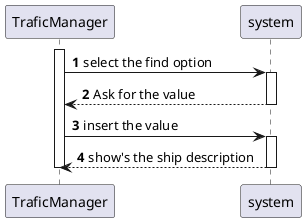 @startuml
'https://plantuml.com/sequence-diagram

autonumber

activate TraficManager
TraficManager -> system: select the find option
activate system
system --> TraficManager: Ask for the value
deactivate system

TraficManager -> system: insert the value
activate system
system --> TraficManager: show's the ship description
deactivate system

deactivate TraficManager
@enduml